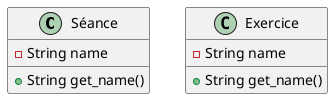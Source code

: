 @startuml

class Séance 
{
    - String name
    + String get_name()
}

class Exercice
{
    - String name
    + String get_name()
}

@enduml